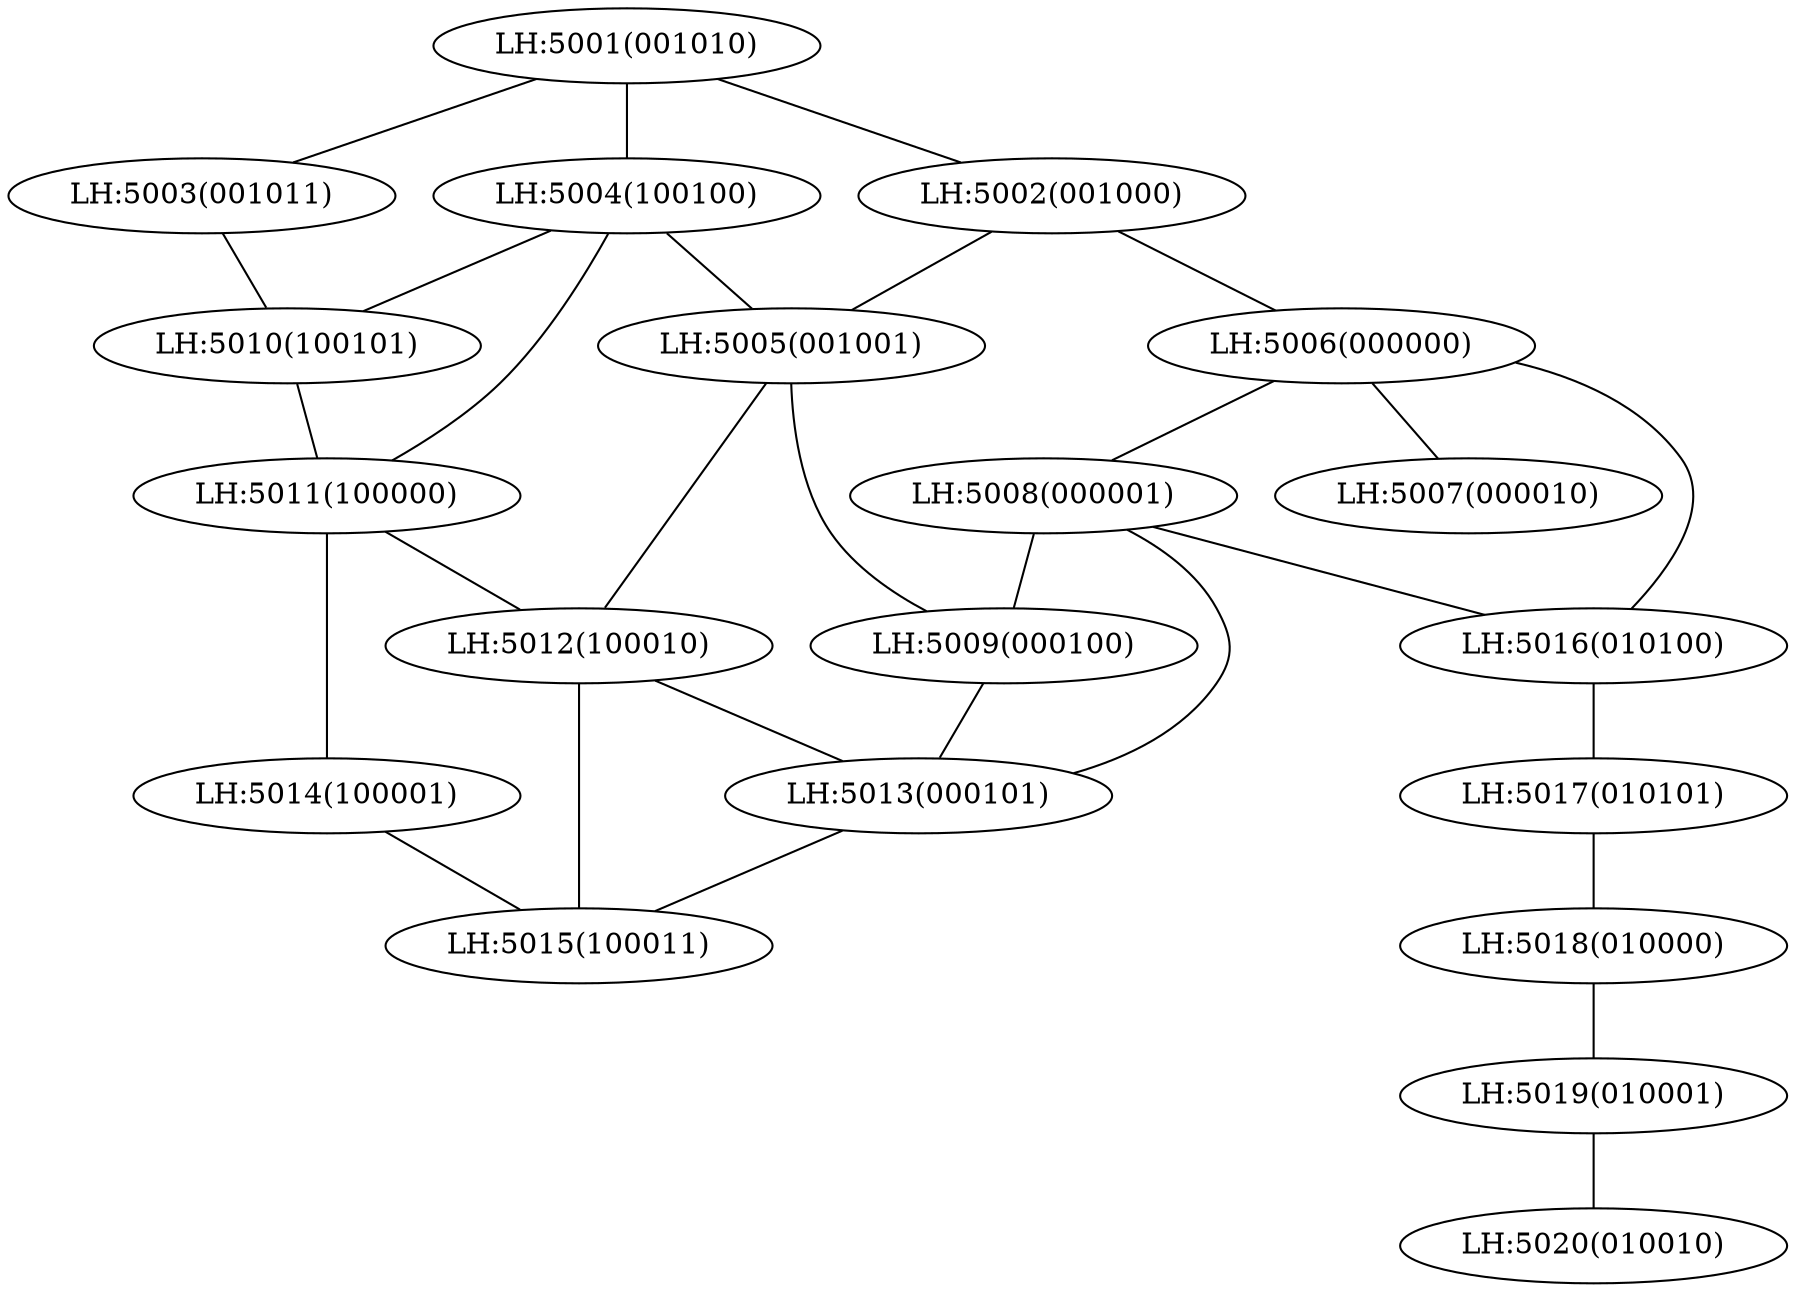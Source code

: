 graph G{
"localhost:5001" [label="LH:5001(001010)"];
"localhost:5002" [label="LH:5002(001000)"];
"localhost:5003" [label="LH:5003(001011)"];
"localhost:5004" [label="LH:5004(100100)"];
"localhost:5005" [label="LH:5005(001001)"];
"localhost:5006" [label="LH:5006(000000)"];
"localhost:5010" [label="LH:5010(100101)"];
"localhost:5011" [label="LH:5011(100000)"];
"localhost:5009" [label="LH:5009(000100)"];
"localhost:5012" [label="LH:5012(100010)"];
"localhost:5007" [label="LH:5007(000010)"];
"localhost:5008" [label="LH:5008(000001)"];
"localhost:5016" [label="LH:5016(010100)"];
"localhost:5013" [label="LH:5013(000101)"];
"localhost:5014" [label="LH:5014(100001)"];
"localhost:5015" [label="LH:5015(100011)"];
"localhost:5017" [label="LH:5017(010101)"];
"localhost:5018" [label="LH:5018(010000)"];
"localhost:5019" [label="LH:5019(010001)"];
"localhost:5020" [label="LH:5020(010010)"];
"localhost:5001"--"localhost:5002";
"localhost:5001"--"localhost:5003";
"localhost:5001"--"localhost:5004";
"localhost:5002"--"localhost:5005";
"localhost:5002"--"localhost:5006";
"localhost:5003"--"localhost:5010";
"localhost:5004"--"localhost:5005";
"localhost:5004"--"localhost:5010";
"localhost:5004"--"localhost:5011";
"localhost:5005"--"localhost:5009";
"localhost:5005"--"localhost:5012";
"localhost:5006"--"localhost:5007";
"localhost:5006"--"localhost:5008";
"localhost:5006"--"localhost:5016";
"localhost:5008"--"localhost:5009";
"localhost:5008"--"localhost:5013";
"localhost:5008"--"localhost:5016";
"localhost:5009"--"localhost:5013";
"localhost:5010"--"localhost:5011";
"localhost:5011"--"localhost:5012";
"localhost:5011"--"localhost:5014";
"localhost:5012"--"localhost:5013";
"localhost:5012"--"localhost:5015";
"localhost:5013"--"localhost:5015";
"localhost:5014"--"localhost:5015";
"localhost:5016"--"localhost:5017";
"localhost:5017"--"localhost:5018";
"localhost:5018"--"localhost:5019";
"localhost:5019"--"localhost:5020";
}